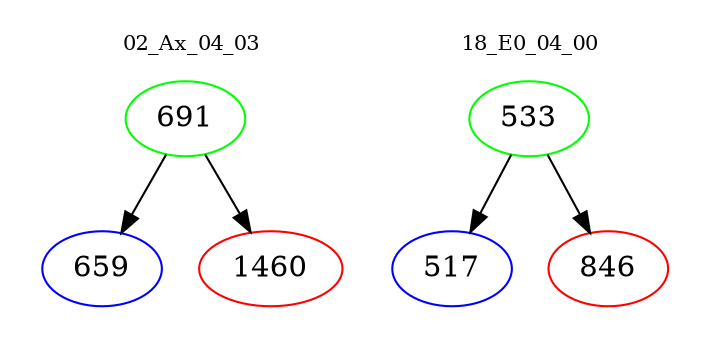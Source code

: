 digraph{
subgraph cluster_0 {
color = white
label = "02_Ax_04_03";
fontsize=10;
T0_691 [label="691", color="green"]
T0_691 -> T0_659 [color="black"]
T0_659 [label="659", color="blue"]
T0_691 -> T0_1460 [color="black"]
T0_1460 [label="1460", color="red"]
}
subgraph cluster_1 {
color = white
label = "18_E0_04_00";
fontsize=10;
T1_533 [label="533", color="green"]
T1_533 -> T1_517 [color="black"]
T1_517 [label="517", color="blue"]
T1_533 -> T1_846 [color="black"]
T1_846 [label="846", color="red"]
}
}
